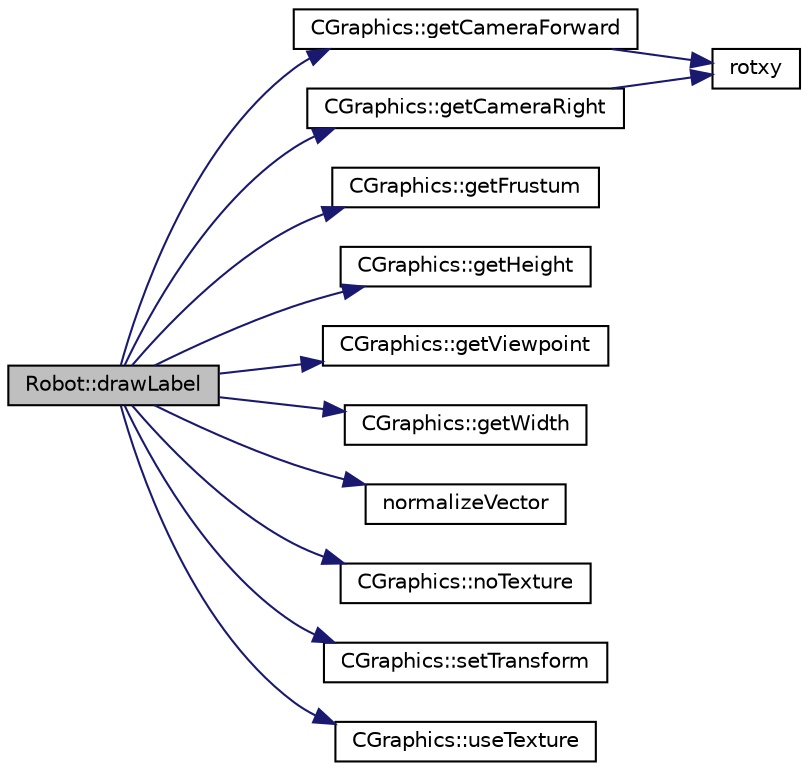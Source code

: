 digraph "Robot::drawLabel"
{
 // INTERACTIVE_SVG=YES
  edge [fontname="Helvetica",fontsize="10",labelfontname="Helvetica",labelfontsize="10"];
  node [fontname="Helvetica",fontsize="10",shape=record];
  rankdir="LR";
  Node1 [label="Robot::drawLabel",height=0.2,width=0.4,color="black", fillcolor="grey75", style="filled", fontcolor="black"];
  Node1 -> Node2 [color="midnightblue",fontsize="10",style="solid",fontname="Helvetica"];
  Node2 [label="CGraphics::getCameraForward",height=0.2,width=0.4,color="black", fillcolor="white", style="filled",URL="$dc/d90/class_c_graphics.html#a818cb3f21e6a8f7b460a8d54479bf084"];
  Node2 -> Node3 [color="midnightblue",fontsize="10",style="solid",fontname="Helvetica"];
  Node3 [label="rotxy",height=0.2,width=0.4,color="black", fillcolor="white", style="filled",URL="$d6/d99/graphics_8cpp.html#a181dcf31020c69dc3eca8ffc5a905c77"];
  Node1 -> Node4 [color="midnightblue",fontsize="10",style="solid",fontname="Helvetica"];
  Node4 [label="CGraphics::getCameraRight",height=0.2,width=0.4,color="black", fillcolor="white", style="filled",URL="$dc/d90/class_c_graphics.html#a290aedbb892fc4e7cc876569018deb63"];
  Node4 -> Node3 [color="midnightblue",fontsize="10",style="solid",fontname="Helvetica"];
  Node1 -> Node5 [color="midnightblue",fontsize="10",style="solid",fontname="Helvetica"];
  Node5 [label="CGraphics::getFrustum",height=0.2,width=0.4,color="black", fillcolor="white", style="filled",URL="$dc/d90/class_c_graphics.html#a7f9c6182d2c37bc60302cf5d94563387"];
  Node1 -> Node6 [color="midnightblue",fontsize="10",style="solid",fontname="Helvetica"];
  Node6 [label="CGraphics::getHeight",height=0.2,width=0.4,color="black", fillcolor="white", style="filled",URL="$dc/d90/class_c_graphics.html#a3a4f13f748c81f69d307d3164c7cb04b"];
  Node1 -> Node7 [color="midnightblue",fontsize="10",style="solid",fontname="Helvetica"];
  Node7 [label="CGraphics::getViewpoint",height=0.2,width=0.4,color="black", fillcolor="white", style="filled",URL="$dc/d90/class_c_graphics.html#ab704f0d19aad88178516b729e95e8d82"];
  Node1 -> Node8 [color="midnightblue",fontsize="10",style="solid",fontname="Helvetica"];
  Node8 [label="CGraphics::getWidth",height=0.2,width=0.4,color="black", fillcolor="white", style="filled",URL="$dc/d90/class_c_graphics.html#ac3f87cc9559038f17abf4f7a6170e308"];
  Node1 -> Node9 [color="midnightblue",fontsize="10",style="solid",fontname="Helvetica"];
  Node9 [label="normalizeVector",height=0.2,width=0.4,color="black", fillcolor="white", style="filled",URL="$df/d52/robot_8cpp.html#a866858676b2212f9a956eb4c498d1f3e"];
  Node1 -> Node10 [color="midnightblue",fontsize="10",style="solid",fontname="Helvetica"];
  Node10 [label="CGraphics::noTexture",height=0.2,width=0.4,color="black", fillcolor="white", style="filled",URL="$dc/d90/class_c_graphics.html#a204e81e3320bd7eea995c6b8af51a40f"];
  Node1 -> Node11 [color="midnightblue",fontsize="10",style="solid",fontname="Helvetica"];
  Node11 [label="CGraphics::setTransform",height=0.2,width=0.4,color="black", fillcolor="white", style="filled",URL="$dc/d90/class_c_graphics.html#a4e58098242bc6fa87afa6ac6bd4e873f"];
  Node1 -> Node12 [color="midnightblue",fontsize="10",style="solid",fontname="Helvetica"];
  Node12 [label="CGraphics::useTexture",height=0.2,width=0.4,color="black", fillcolor="white", style="filled",URL="$dc/d90/class_c_graphics.html#af14f4e123c713ff01139a7b0a0b8d663"];
}
